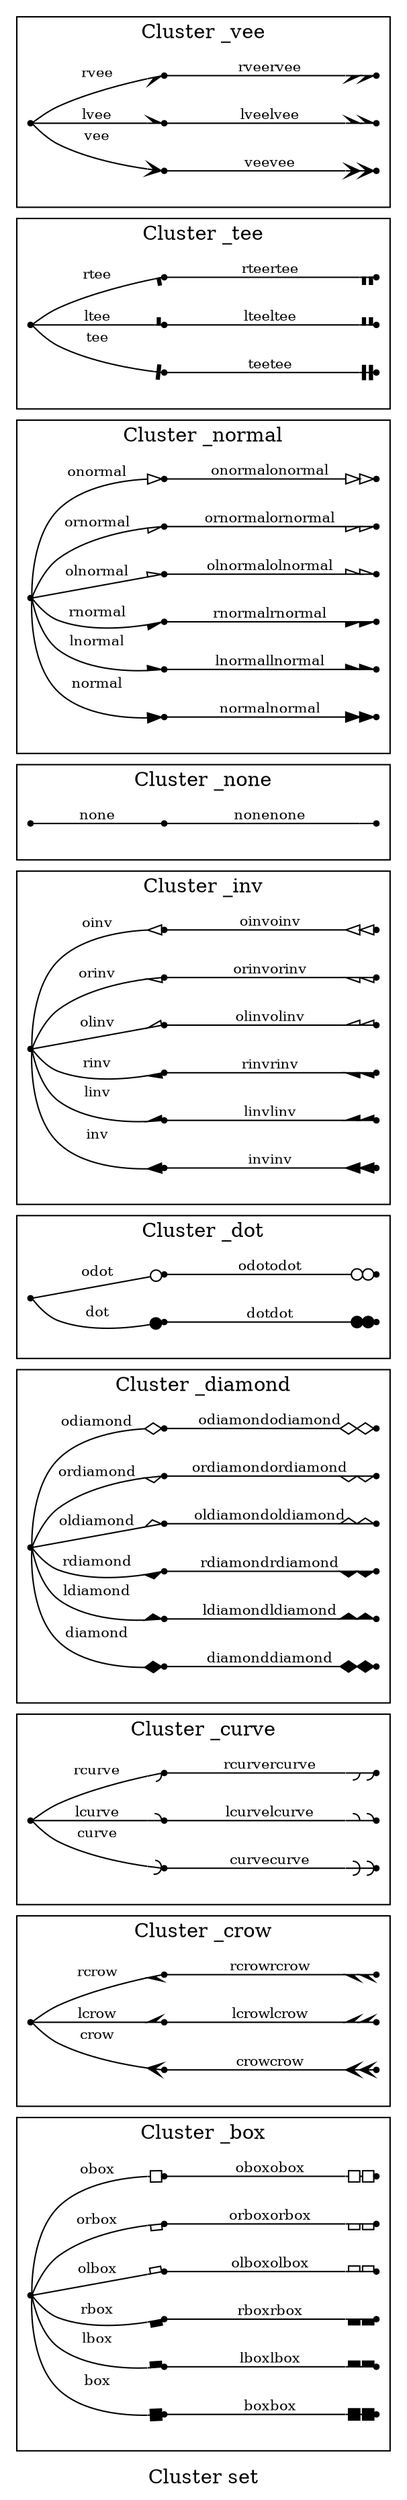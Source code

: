 digraph G
{
graph [ label="Cluster set" rankdir="LR" ]

subgraph "cluster _box"
{
graph [ label="Cluster _box" rankdir="LR" ]

"_box" [ label="" shape="point" ]
"box" [ label="" shape="point" ]
"_box" -> "box" [ arrowhead="box" fontsize="10" label="box" ]
"lbox" [ label="" shape="point" ]
"_box" -> "lbox" [ arrowhead="lbox" fontsize="10" label="lbox" ]
"rbox" [ label="" shape="point" ]
"_box" -> "rbox" [ arrowhead="rbox" fontsize="10" label="rbox" ]
"olbox" [ label="" shape="point" ]
"_box" -> "olbox" [ arrowhead="olbox" fontsize="10" label="olbox" ]
"orbox" [ label="" shape="point" ]
"_box" -> "orbox" [ arrowhead="orbox" fontsize="10" label="orbox" ]
"obox" [ label="" shape="point" ]
"_box" -> "obox" [ arrowhead="obox" fontsize="10" label="obox" ]
"boxbox" [ label="" shape="point" ]
"box" -> "boxbox" [ arrowhead="boxbox" fontsize="10" label="boxbox" ]
"lboxlbox" [ label="" shape="point" ]
"lbox" -> "lboxlbox" [ arrowhead="lboxlbox" fontsize="10" label="lboxlbox" ]
"oboxobox" [ label="" shape="point" ]
"obox" -> "oboxobox" [ arrowhead="oboxobox" fontsize="10" label="oboxobox" ]
"olboxolbox" [ label="" shape="point" ]
"olbox" -> "olboxolbox" [ arrowhead="olboxolbox" fontsize="10" label="olboxolbox" ]
"orboxorbox" [ label="" shape="point" ]
"orbox" -> "orboxorbox" [ arrowhead="orboxorbox" fontsize="10" label="orboxorbox" ]
"rboxrbox" [ label="" shape="point" ]
"rbox" -> "rboxrbox" [ arrowhead="rboxrbox" fontsize="10" label="rboxrbox" ]
}

subgraph "cluster _crow"
{
graph [ label="Cluster _crow" rankdir="LR" ]

"_crow" [ label="" shape="point" ]
"crow" [ label="" shape="point" ]
"_crow" -> "crow" [ arrowhead="crow" fontsize="10" label="crow" ]
"lcrow" [ label="" shape="point" ]
"_crow" -> "lcrow" [ arrowhead="lcrow" fontsize="10" label="lcrow" ]
"rcrow" [ label="" shape="point" ]
"_crow" -> "rcrow" [ arrowhead="rcrow" fontsize="10" label="rcrow" ]
"crowcrow" [ label="" shape="point" ]
"crow" -> "crowcrow" [ arrowhead="crowcrow" fontsize="10" label="crowcrow" ]
"lcrowlcrow" [ label="" shape="point" ]
"lcrow" -> "lcrowlcrow" [ arrowhead="lcrowlcrow" fontsize="10" label="lcrowlcrow" ]
"rcrowrcrow" [ label="" shape="point" ]
"rcrow" -> "rcrowrcrow" [ arrowhead="rcrowrcrow" fontsize="10" label="rcrowrcrow" ]
}

subgraph "cluster _curve"
{
graph [ label="Cluster _curve" rankdir="LR" ]

"_curve" [ label="" shape="point" ]
"curve" [ label="" shape="point" ]
"_curve" -> "curve" [ arrowhead="curve" fontsize="10" label="curve" ]
"lcurve" [ label="" shape="point" ]
"_curve" -> "lcurve" [ arrowhead="lcurve" fontsize="10" label="lcurve" ]
"rcurve" [ label="" shape="point" ]
"_curve" -> "rcurve" [ arrowhead="rcurve" fontsize="10" label="rcurve" ]
"curvecurve" [ label="" shape="point" ]
"curve" -> "curvecurve" [ arrowhead="curvecurve" fontsize="10" label="curvecurve" ]
"lcurvelcurve" [ label="" shape="point" ]
"lcurve" -> "lcurvelcurve" [ arrowhead="lcurvelcurve" fontsize="10" label="lcurvelcurve" ]
"rcurvercurve" [ label="" shape="point" ]
"rcurve" -> "rcurvercurve" [ arrowhead="rcurvercurve" fontsize="10" label="rcurvercurve" ]
}

subgraph "cluster _diamond"
{
graph [ label="Cluster _diamond" rankdir="LR" ]

"_diamond" [ label="" shape="point" ]
"diamond" [ label="" shape="point" ]
"_diamond" -> "diamond" [ arrowhead="diamond" fontsize="10" label="diamond" ]
"ldiamond" [ label="" shape="point" ]
"_diamond" -> "ldiamond" [ arrowhead="ldiamond" fontsize="10" label="ldiamond" ]
"rdiamond" [ label="" shape="point" ]
"_diamond" -> "rdiamond" [ arrowhead="rdiamond" fontsize="10" label="rdiamond" ]
"oldiamond" [ label="" shape="point" ]
"_diamond" -> "oldiamond" [ arrowhead="oldiamond" fontsize="10" label="oldiamond" ]
"ordiamond" [ label="" shape="point" ]
"_diamond" -> "ordiamond" [ arrowhead="ordiamond" fontsize="10" label="ordiamond" ]
"odiamond" [ label="" shape="point" ]
"_diamond" -> "odiamond" [ arrowhead="odiamond" fontsize="10" label="odiamond" ]
"diamonddiamond" [ label="" shape="point" ]
"diamond" -> "diamonddiamond" [ arrowhead="diamonddiamond" fontsize="10" label="diamonddiamond" ]
"ldiamondldiamond" [ label="" shape="point" ]
"ldiamond" -> "ldiamondldiamond" [ arrowhead="ldiamondldiamond" fontsize="10" label="ldiamondldiamond" ]
"odiamondodiamond" [ label="" shape="point" ]
"odiamond" -> "odiamondodiamond" [ arrowhead="odiamondodiamond" fontsize="10" label="odiamondodiamond" ]
"oldiamondoldiamond" [ label="" shape="point" ]
"oldiamond" -> "oldiamondoldiamond" [ arrowhead="oldiamondoldiamond" fontsize="10" label="oldiamondoldiamond" ]
"ordiamondordiamond" [ label="" shape="point" ]
"ordiamond" -> "ordiamondordiamond" [ arrowhead="ordiamondordiamond" fontsize="10" label="ordiamondordiamond" ]
"rdiamondrdiamond" [ label="" shape="point" ]
"rdiamond" -> "rdiamondrdiamond" [ arrowhead="rdiamondrdiamond" fontsize="10" label="rdiamondrdiamond" ]
}

subgraph "cluster _dot"
{
graph [ label="Cluster _dot" rankdir="LR" ]

"_dot" [ label="" shape="point" ]
"dot" [ label="" shape="point" ]
"_dot" -> "dot" [ arrowhead="dot" fontsize="10" label="dot" ]
"odot" [ label="" shape="point" ]
"_dot" -> "odot" [ arrowhead="odot" fontsize="10" label="odot" ]
"dotdot" [ label="" shape="point" ]
"dot" -> "dotdot" [ arrowhead="dotdot" fontsize="10" label="dotdot" ]
"odotodot" [ label="" shape="point" ]
"odot" -> "odotodot" [ arrowhead="odotodot" fontsize="10" label="odotodot" ]
}

subgraph "cluster _inv"
{
graph [ label="Cluster _inv" rankdir="LR" ]

"_inv" [ label="" shape="point" ]
"inv" [ label="" shape="point" ]
"_inv" -> "inv" [ arrowhead="inv" fontsize="10" label="inv" ]
"linv" [ label="" shape="point" ]
"_inv" -> "linv" [ arrowhead="linv" fontsize="10" label="linv" ]
"rinv" [ label="" shape="point" ]
"_inv" -> "rinv" [ arrowhead="rinv" fontsize="10" label="rinv" ]
"olinv" [ label="" shape="point" ]
"_inv" -> "olinv" [ arrowhead="olinv" fontsize="10" label="olinv" ]
"orinv" [ label="" shape="point" ]
"_inv" -> "orinv" [ arrowhead="orinv" fontsize="10" label="orinv" ]
"oinv" [ label="" shape="point" ]
"_inv" -> "oinv" [ arrowhead="oinv" fontsize="10" label="oinv" ]
"invinv" [ label="" shape="point" ]
"inv" -> "invinv" [ arrowhead="invinv" fontsize="10" label="invinv" ]
"linvlinv" [ label="" shape="point" ]
"linv" -> "linvlinv" [ arrowhead="linvlinv" fontsize="10" label="linvlinv" ]
"oinvoinv" [ label="" shape="point" ]
"oinv" -> "oinvoinv" [ arrowhead="oinvoinv" fontsize="10" label="oinvoinv" ]
"olinvolinv" [ label="" shape="point" ]
"olinv" -> "olinvolinv" [ arrowhead="olinvolinv" fontsize="10" label="olinvolinv" ]
"orinvorinv" [ label="" shape="point" ]
"orinv" -> "orinvorinv" [ arrowhead="orinvorinv" fontsize="10" label="orinvorinv" ]
"rinvrinv" [ label="" shape="point" ]
"rinv" -> "rinvrinv" [ arrowhead="rinvrinv" fontsize="10" label="rinvrinv" ]
}

subgraph "cluster _none"
{
graph [ label="Cluster _none" rankdir="LR" ]

"_none" [ label="" shape="point" ]
"none" [ label="" shape="point" ]
"_none" -> "none" [ arrowhead="none" fontsize="10" label="none" ]
"nonenone" [ label="" shape="point" ]
"none" -> "nonenone" [ arrowhead="nonenone" fontsize="10" label="nonenone" ]
}

subgraph "cluster _normal"
{
graph [ label="Cluster _normal" rankdir="LR" ]

"_normal" [ label="" shape="point" ]
"normal" [ label="" shape="point" ]
"_normal" -> "normal" [ arrowhead="normal" fontsize="10" label="normal" ]
"lnormal" [ label="" shape="point" ]
"_normal" -> "lnormal" [ arrowhead="lnormal" fontsize="10" label="lnormal" ]
"rnormal" [ label="" shape="point" ]
"_normal" -> "rnormal" [ arrowhead="rnormal" fontsize="10" label="rnormal" ]
"olnormal" [ label="" shape="point" ]
"_normal" -> "olnormal" [ arrowhead="olnormal" fontsize="10" label="olnormal" ]
"ornormal" [ label="" shape="point" ]
"_normal" -> "ornormal" [ arrowhead="ornormal" fontsize="10" label="ornormal" ]
"onormal" [ label="" shape="point" ]
"_normal" -> "onormal" [ arrowhead="onormal" fontsize="10" label="onormal" ]
"lnormallnormal" [ label="" shape="point" ]
"lnormal" -> "lnormallnormal" [ arrowhead="lnormallnormal" fontsize="10" label="lnormallnormal" ]
"normalnormal" [ label="" shape="point" ]
"normal" -> "normalnormal" [ arrowhead="normalnormal" fontsize="10" label="normalnormal" ]
"olnormalolnormal" [ label="" shape="point" ]
"olnormal" -> "olnormalolnormal" [ arrowhead="olnormalolnormal" fontsize="10" label="olnormalolnormal" ]
"onormalonormal" [ label="" shape="point" ]
"onormal" -> "onormalonormal" [ arrowhead="onormalonormal" fontsize="10" label="onormalonormal" ]
"ornormalornormal" [ label="" shape="point" ]
"ornormal" -> "ornormalornormal" [ arrowhead="ornormalornormal" fontsize="10" label="ornormalornormal" ]
"rnormalrnormal" [ label="" shape="point" ]
"rnormal" -> "rnormalrnormal" [ arrowhead="rnormalrnormal" fontsize="10" label="rnormalrnormal" ]
}

subgraph "cluster _tee"
{
graph [ label="Cluster _tee" rankdir="LR" ]

"_tee" [ label="" shape="point" ]
"tee" [ label="" shape="point" ]
"_tee" -> "tee" [ arrowhead="tee" fontsize="10" label="tee" ]
"ltee" [ label="" shape="point" ]
"_tee" -> "ltee" [ arrowhead="ltee" fontsize="10" label="ltee" ]
"rtee" [ label="" shape="point" ]
"_tee" -> "rtee" [ arrowhead="rtee" fontsize="10" label="rtee" ]
"lteeltee" [ label="" shape="point" ]
"ltee" -> "lteeltee" [ arrowhead="lteeltee" fontsize="10" label="lteeltee" ]
"rteertee" [ label="" shape="point" ]
"rtee" -> "rteertee" [ arrowhead="rteertee" fontsize="10" label="rteertee" ]
"teetee" [ label="" shape="point" ]
"tee" -> "teetee" [ arrowhead="teetee" fontsize="10" label="teetee" ]
}

subgraph "cluster _vee"
{
graph [ label="Cluster _vee" rankdir="LR" ]

"_vee" [ label="" shape="point" ]
"vee" [ label="" shape="point" ]
"_vee" -> "vee" [ arrowhead="vee" fontsize="10" label="vee" ]
"lvee" [ label="" shape="point" ]
"_vee" -> "lvee" [ arrowhead="lvee" fontsize="10" label="lvee" ]
"rvee" [ label="" shape="point" ]
"_vee" -> "rvee" [ arrowhead="rvee" fontsize="10" label="rvee" ]
"lveelvee" [ label="" shape="point" ]
"lvee" -> "lveelvee" [ arrowhead="lveelvee" fontsize="10" label="lveelvee" ]
"rveervee" [ label="" shape="point" ]
"rvee" -> "rveervee" [ arrowhead="rveervee" fontsize="10" label="rveervee" ]
"veevee" [ label="" shape="point" ]
"vee" -> "veevee" [ arrowhead="veevee" fontsize="10" label="veevee" ]
}
}

